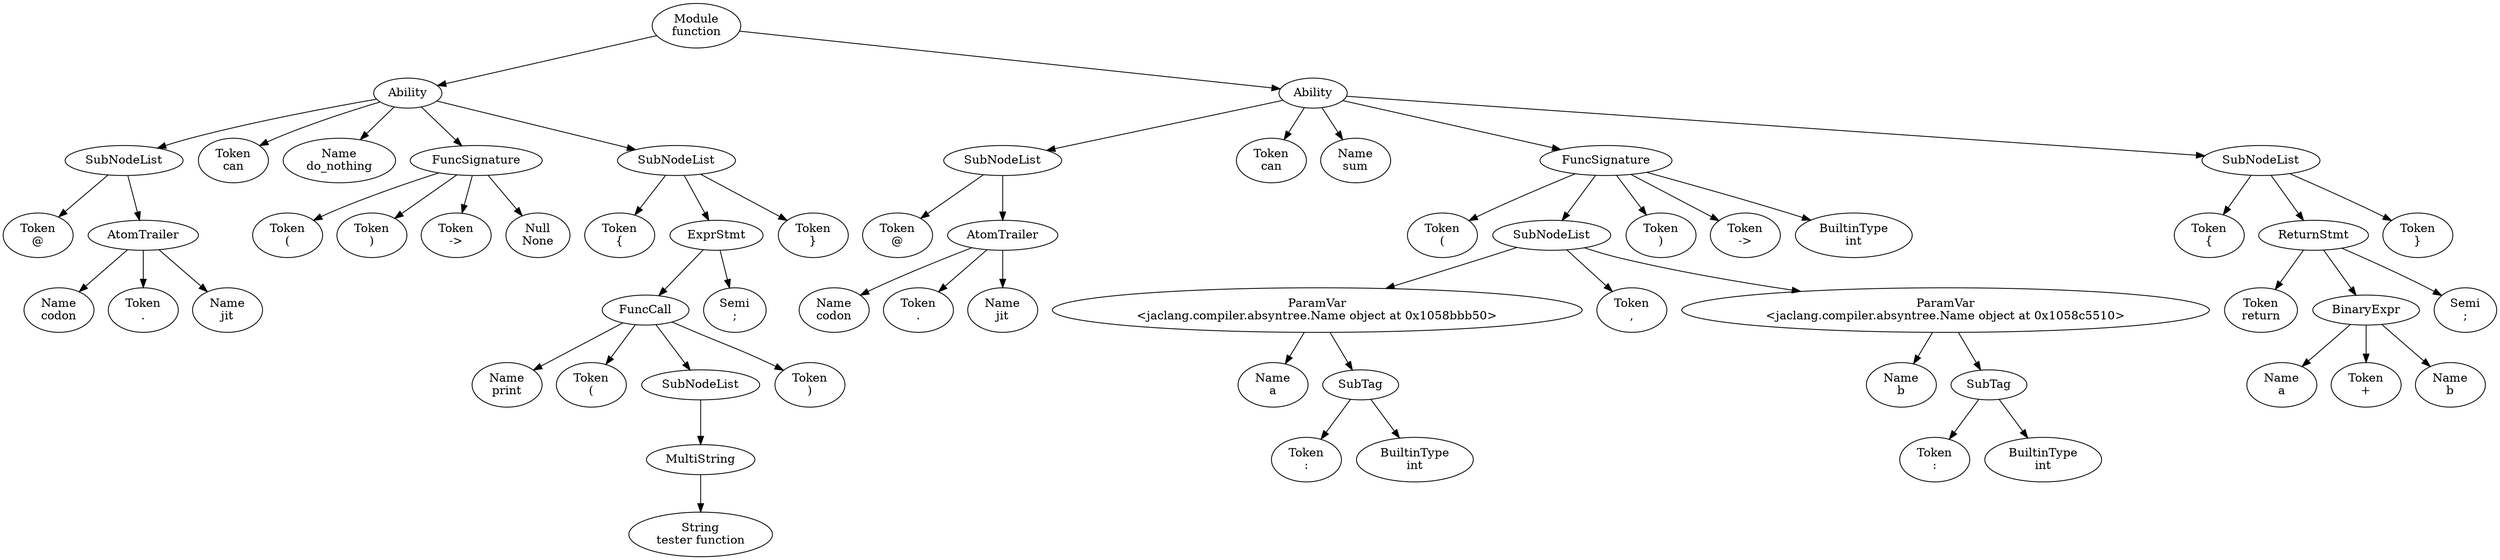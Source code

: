 digraph G {
  node0 [label="Module\nfunction"];
  node1 [label="Ability"];
  node0 -> node1;
  node2 [label="SubNodeList"];
  node1 -> node2;
  node3 [label="Token\n@"];
  node2 -> node3;
  node4 [label="AtomTrailer"];
  node2 -> node4;
  node5 [label="Name\ncodon"];
  node4 -> node5;
  node6 [label="Token\n."];
  node4 -> node6;
  node7 [label="Name\njit"];
  node4 -> node7;
  node8 [label="Token\ncan"];
  node1 -> node8;
  node9 [label="Name\ndo_nothing"];
  node1 -> node9;
  node10 [label="FuncSignature"];
  node1 -> node10;
  node11 [label="Token\n("];
  node10 -> node11;
  node12 [label="Token\n)"];
  node10 -> node12;
  node13 [label="Token\n->"];
  node10 -> node13;
  node14 [label="Null\nNone"];
  node10 -> node14;
  node15 [label="SubNodeList"];
  node1 -> node15;
  node16 [label="Token\n{"];
  node15 -> node16;
  node17 [label="ExprStmt"];
  node15 -> node17;
  node18 [label="FuncCall"];
  node17 -> node18;
  node19 [label="Name\nprint"];
  node18 -> node19;
  node20 [label="Token\n("];
  node18 -> node20;
  node21 [label="SubNodeList"];
  node18 -> node21;
  node22 [label="MultiString"];
  node21 -> node22;
  node23 [label="String\ntester function"];
  node22 -> node23;
  node24 [label="Token\n)"];
  node18 -> node24;
  node25 [label="Semi\n;"];
  node17 -> node25;
  node26 [label="Token\n}"];
  node15 -> node26;
  node27 [label="Ability"];
  node0 -> node27;
  node28 [label="SubNodeList"];
  node27 -> node28;
  node29 [label="Token\n@"];
  node28 -> node29;
  node30 [label="AtomTrailer"];
  node28 -> node30;
  node31 [label="Name\ncodon"];
  node30 -> node31;
  node32 [label="Token\n."];
  node30 -> node32;
  node33 [label="Name\njit"];
  node30 -> node33;
  node34 [label="Token\ncan"];
  node27 -> node34;
  node35 [label="Name\nsum"];
  node27 -> node35;
  node36 [label="FuncSignature"];
  node27 -> node36;
  node37 [label="Token\n("];
  node36 -> node37;
  node38 [label="SubNodeList"];
  node36 -> node38;
  node39 [label="ParamVar\n<jaclang.compiler.absyntree.Name object at 0x1058bbb50>"];
  node38 -> node39;
  node40 [label="Name\na"];
  node39 -> node40;
  node41 [label="SubTag"];
  node39 -> node41;
  node42 [label="Token\n:"];
  node41 -> node42;
  node43 [label="BuiltinType\nint"];
  node41 -> node43;
  node44 [label="Token\n,"];
  node38 -> node44;
  node45 [label="ParamVar\n<jaclang.compiler.absyntree.Name object at 0x1058c5510>"];
  node38 -> node45;
  node46 [label="Name\nb"];
  node45 -> node46;
  node47 [label="SubTag"];
  node45 -> node47;
  node48 [label="Token\n:"];
  node47 -> node48;
  node49 [label="BuiltinType\nint"];
  node47 -> node49;
  node50 [label="Token\n)"];
  node36 -> node50;
  node51 [label="Token\n->"];
  node36 -> node51;
  node52 [label="BuiltinType\nint"];
  node36 -> node52;
  node53 [label="SubNodeList"];
  node27 -> node53;
  node54 [label="Token\n{"];
  node53 -> node54;
  node55 [label="ReturnStmt"];
  node53 -> node55;
  node56 [label="Token\nreturn"];
  node55 -> node56;
  node57 [label="BinaryExpr"];
  node55 -> node57;
  node58 [label="Name\na"];
  node57 -> node58;
  node59 [label="Token\n+"];
  node57 -> node59;
  node60 [label="Name\nb"];
  node57 -> node60;
  node61 [label="Semi\n;"];
  node55 -> node61;
  node62 [label="Token\n}"];
  node53 -> node62;
}